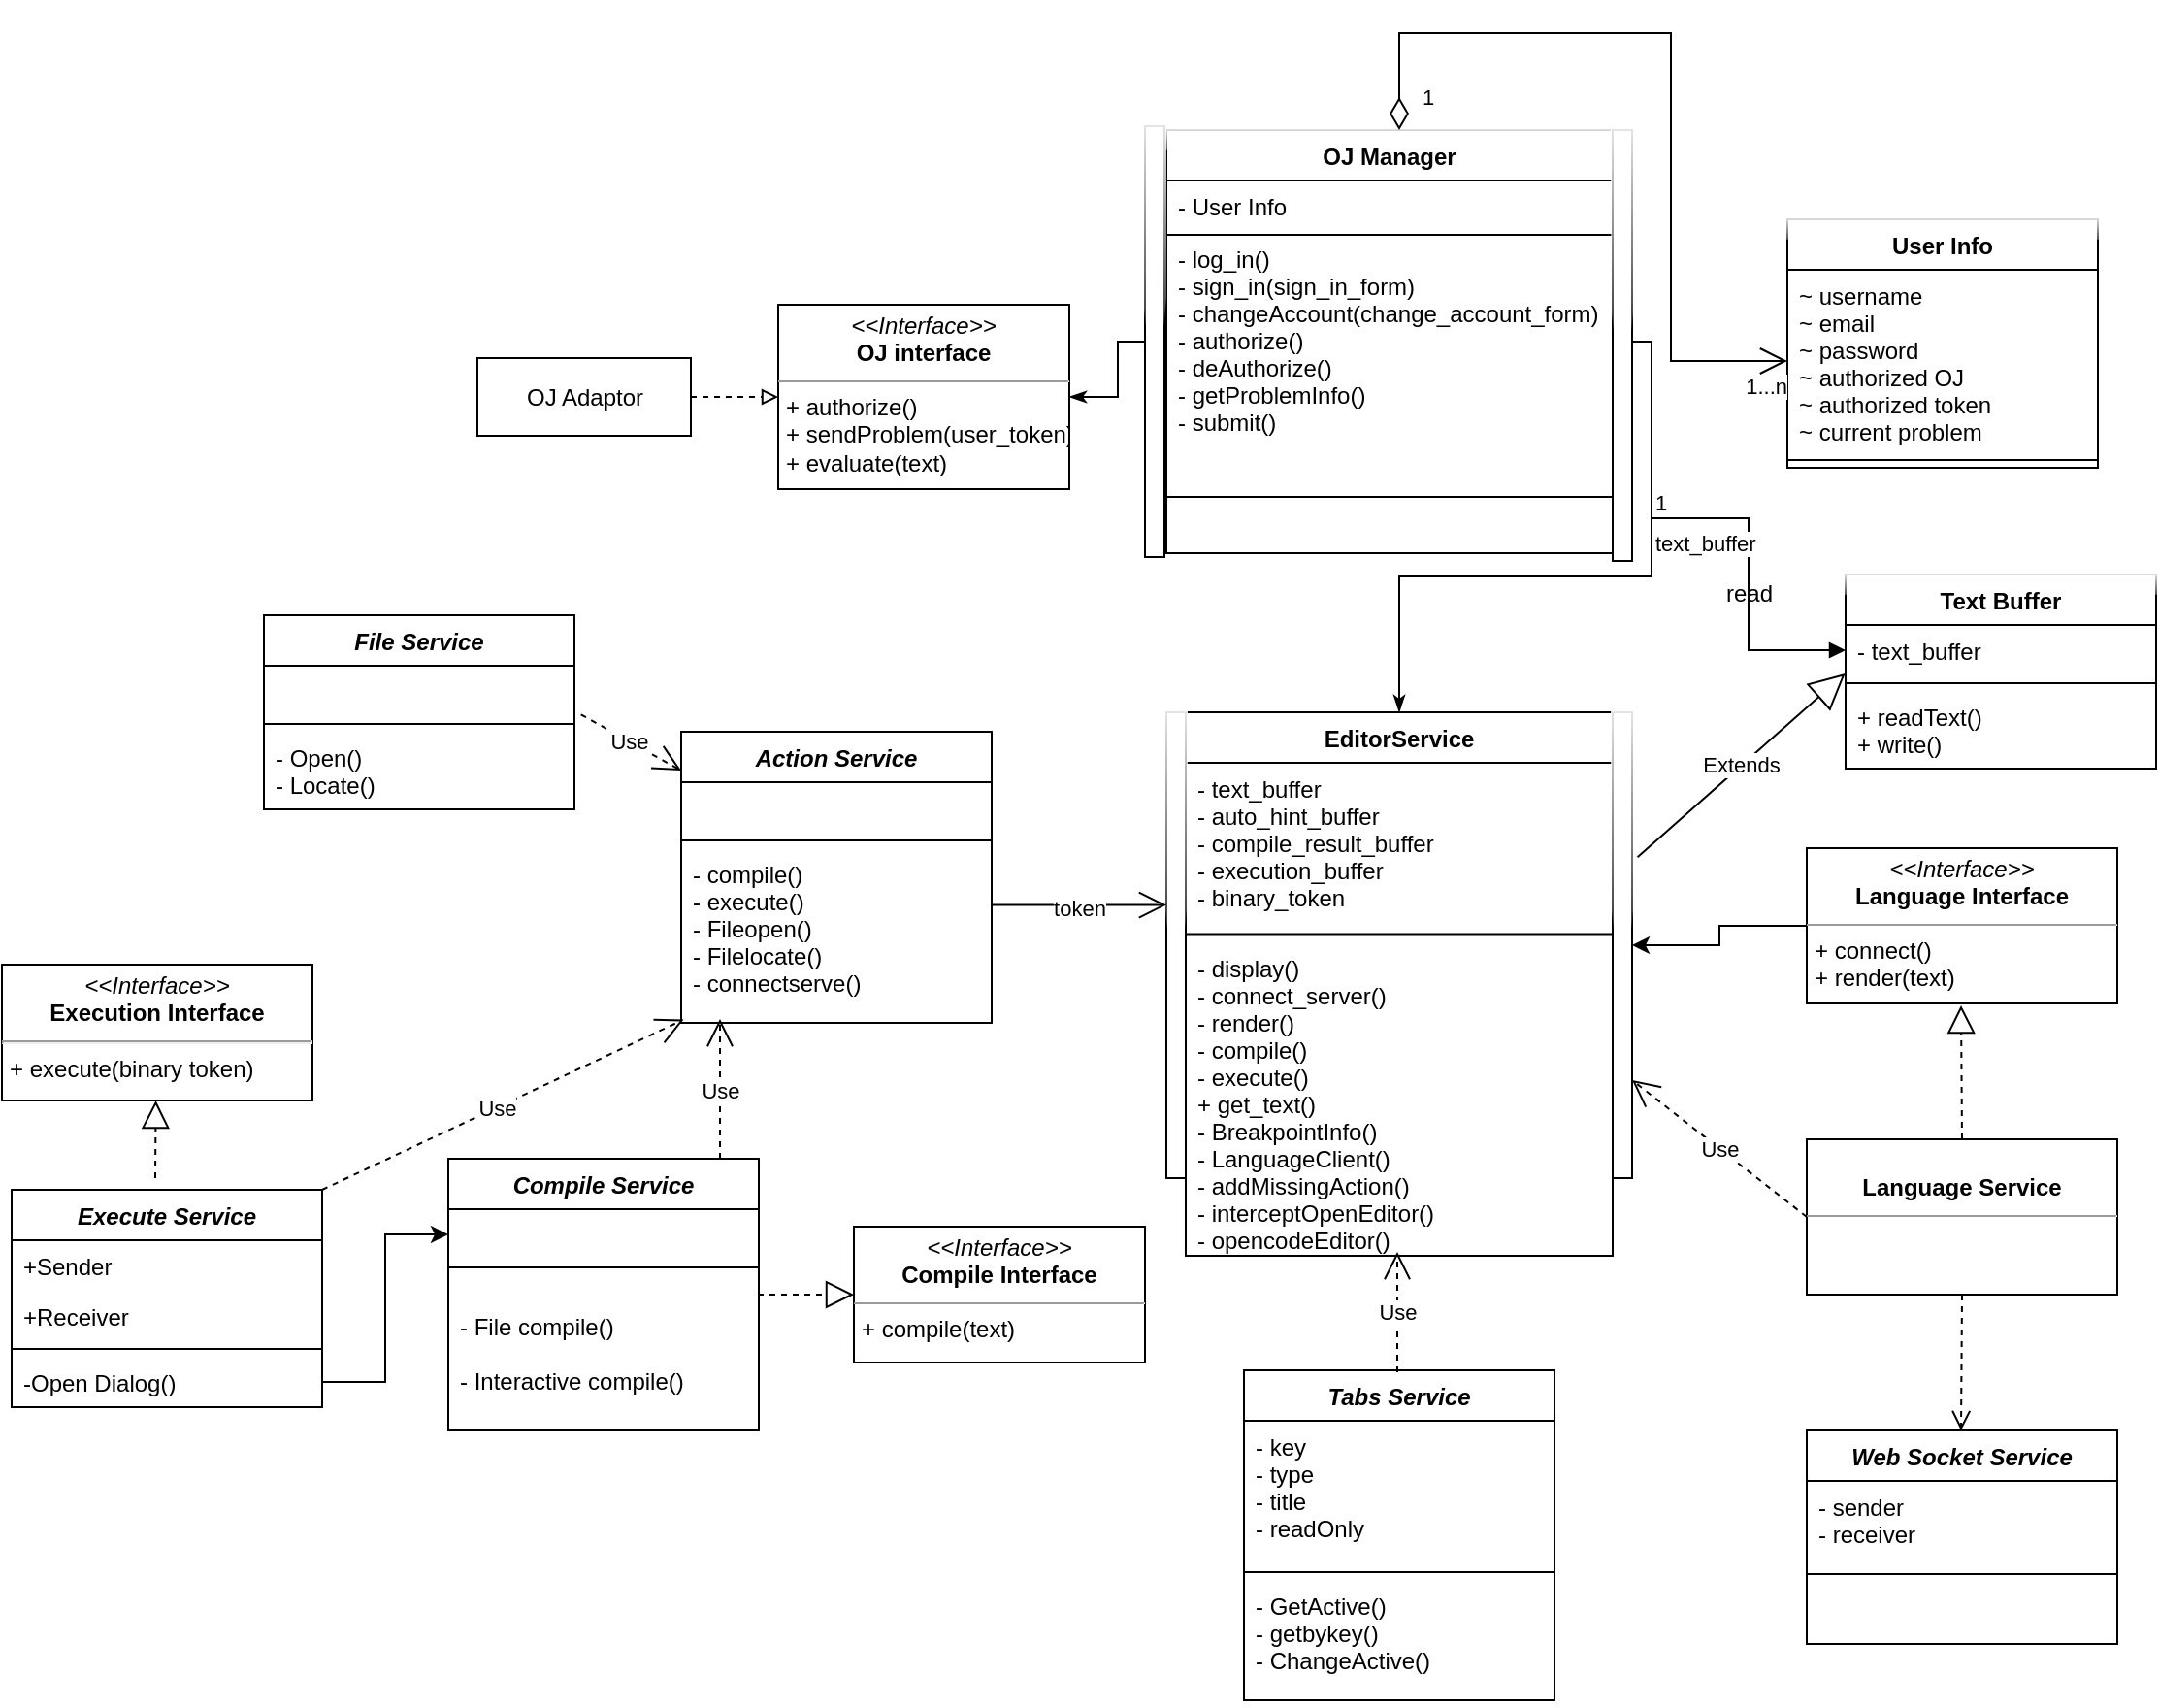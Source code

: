 <mxfile version="15.7.4" type="github">
  <diagram name="Page-1" id="c4acf3e9-155e-7222-9cf6-157b1a14988f">
    <mxGraphModel dx="2333" dy="766" grid="1" gridSize="10" guides="1" tooltips="1" connect="1" arrows="1" fold="1" page="1" pageScale="1" pageWidth="850" pageHeight="1100" background="none" math="0" shadow="0">
      <root>
        <mxCell id="0" />
        <mxCell id="1" parent="0" />
        <mxCell id="tVSR4F9iazNKwAi776XE-37" style="edgeStyle=orthogonalEdgeStyle;rounded=0;orthogonalLoop=1;jettySize=auto;html=1;exitX=1;exitY=0.5;exitDx=0;exitDy=0;dashed=1;endArrow=block;endFill=0;" parent="1" source="tVSR4F9iazNKwAi776XE-25" target="tVSR4F9iazNKwAi776XE-30" edge="1">
          <mxGeometry relative="1" as="geometry" />
        </mxCell>
        <mxCell id="tVSR4F9iazNKwAi776XE-25" value="OJ Adaptor" style="html=1;" parent="1" vertex="1">
          <mxGeometry x="-475" y="197.5" width="110" height="40" as="geometry" />
        </mxCell>
        <mxCell id="tVSR4F9iazNKwAi776XE-30" value="&lt;p style=&quot;margin: 0px ; margin-top: 4px ; text-align: center&quot;&gt;&lt;i&gt;&amp;lt;&amp;lt;Interface&amp;gt;&amp;gt;&lt;/i&gt;&lt;br&gt;&lt;b&gt;OJ interface&lt;/b&gt;&lt;/p&gt;&lt;hr size=&quot;1&quot;&gt;&lt;p style=&quot;margin: 0px ; margin-left: 4px&quot;&gt;+ authorize()&lt;/p&gt;&lt;p style=&quot;margin: 0px ; margin-left: 4px&quot;&gt;+ sendProblem(user_token)&lt;/p&gt;&lt;p style=&quot;margin: 0px ; margin-left: 4px&quot;&gt;+ evaluate(text)&lt;/p&gt;" style="verticalAlign=top;align=left;overflow=fill;fontSize=12;fontFamily=Helvetica;html=1;" parent="1" vertex="1">
          <mxGeometry x="-320" y="170" width="150" height="95" as="geometry" />
        </mxCell>
        <mxCell id="tVSR4F9iazNKwAi776XE-44" style="edgeStyle=orthogonalEdgeStyle;rounded=0;orthogonalLoop=1;jettySize=auto;html=1;exitX=0;exitY=0.5;exitDx=0;exitDy=0;entryX=1;entryY=0.5;entryDx=0;entryDy=0;endArrow=classicThin;endFill=1;" parent="1" source="tVSR4F9iazNKwAi776XE-16" target="tVSR4F9iazNKwAi776XE-30" edge="1">
          <mxGeometry relative="1" as="geometry" />
        </mxCell>
        <mxCell id="tVSR4F9iazNKwAi776XE-50" value="User Info" style="swimlane;fontStyle=1;align=center;verticalAlign=top;childLayout=stackLayout;horizontal=1;startSize=26;horizontalStack=0;resizeParent=1;resizeParentMax=0;resizeLast=0;collapsible=1;marginBottom=0;glass=1;" parent="1" vertex="1">
          <mxGeometry x="200" y="126" width="160" height="128" as="geometry" />
        </mxCell>
        <mxCell id="tVSR4F9iazNKwAi776XE-51" value="~ username&#xa;~ email&#xa;~ password&#xa;~ authorized OJ&#xa;~ authorized token&#xa;~ current problem" style="text;strokeColor=none;fillColor=none;align=left;verticalAlign=top;spacingLeft=4;spacingRight=4;overflow=hidden;rotatable=0;points=[[0,0.5],[1,0.5]];portConstraint=eastwest;glass=1;" parent="tVSR4F9iazNKwAi776XE-50" vertex="1">
          <mxGeometry y="26" width="160" height="94" as="geometry" />
        </mxCell>
        <mxCell id="tVSR4F9iazNKwAi776XE-52" value="" style="line;strokeWidth=1;fillColor=none;align=left;verticalAlign=middle;spacingTop=-1;spacingLeft=3;spacingRight=3;rotatable=0;labelPosition=right;points=[];portConstraint=eastwest;glass=1;" parent="tVSR4F9iazNKwAi776XE-50" vertex="1">
          <mxGeometry y="120" width="160" height="8" as="geometry" />
        </mxCell>
        <mxCell id="tVSR4F9iazNKwAi776XE-56" style="edgeStyle=orthogonalEdgeStyle;rounded=0;orthogonalLoop=1;jettySize=auto;html=1;exitX=1;exitY=0.5;exitDx=0;exitDy=0;endArrow=classicThin;endFill=1;" parent="1" source="tVSR4F9iazNKwAi776XE-16" target="tVSR4F9iazNKwAi776XE-5" edge="1">
          <mxGeometry relative="1" as="geometry" />
        </mxCell>
        <mxCell id="tVSR4F9iazNKwAi776XE-71" value="" style="group" parent="1" vertex="1" connectable="0">
          <mxGeometry x="-120" y="380" width="240" height="290" as="geometry" />
        </mxCell>
        <mxCell id="tVSR4F9iazNKwAi776XE-5" value="EditorService" style="swimlane;fontStyle=1;align=center;verticalAlign=top;childLayout=stackLayout;horizontal=1;startSize=26;horizontalStack=0;resizeParent=1;resizeParentMax=0;resizeLast=0;collapsible=1;marginBottom=0;" parent="tVSR4F9iazNKwAi776XE-71" vertex="1">
          <mxGeometry x="10" width="220" height="280" as="geometry" />
        </mxCell>
        <mxCell id="tVSR4F9iazNKwAi776XE-6" value="- text_buffer&#xa;- auto_hint_buffer&#xa;- compile_result_buffer&#xa;- execution_buffer&#xa;- binary_token" style="text;strokeColor=none;fillColor=none;align=left;verticalAlign=top;spacingLeft=4;spacingRight=4;overflow=hidden;rotatable=0;points=[[0,0.5],[1,0.5]];portConstraint=eastwest;" parent="tVSR4F9iazNKwAi776XE-5" vertex="1">
          <mxGeometry y="26" width="220" height="84" as="geometry" />
        </mxCell>
        <mxCell id="tVSR4F9iazNKwAi776XE-7" value="" style="line;strokeWidth=1;fillColor=none;align=left;verticalAlign=middle;spacingTop=-1;spacingLeft=3;spacingRight=3;rotatable=0;labelPosition=right;points=[];portConstraint=eastwest;" parent="tVSR4F9iazNKwAi776XE-5" vertex="1">
          <mxGeometry y="110" width="220" height="8.5" as="geometry" />
        </mxCell>
        <mxCell id="tVSR4F9iazNKwAi776XE-8" value="- display()&#xa;- connect_server()&#xa;- render()&#xa;- compile()&#xa;- execute()&#xa;+ get_text()&#xa;- BreakpointInfo()&#xa;- LanguageClient()&#xa;- addMissingAction()&#xa;- interceptOpenEditor()&#xa;- opencodeEditor()" style="text;strokeColor=none;fillColor=none;align=left;verticalAlign=top;spacingLeft=4;spacingRight=4;overflow=hidden;rotatable=0;points=[[0,0.5],[1,0.5]];portConstraint=eastwest;" parent="tVSR4F9iazNKwAi776XE-5" vertex="1">
          <mxGeometry y="118.5" width="220" height="161.5" as="geometry" />
        </mxCell>
        <mxCell id="tVSR4F9iazNKwAi776XE-69" value="" style="html=1;points=[];perimeter=orthogonalPerimeter;glass=1;verticalAlign=middle;" parent="tVSR4F9iazNKwAi776XE-71" vertex="1">
          <mxGeometry width="10" height="240" as="geometry" />
        </mxCell>
        <mxCell id="tVSR4F9iazNKwAi776XE-70" value="" style="html=1;points=[];perimeter=orthogonalPerimeter;glass=1;verticalAlign=middle;" parent="tVSR4F9iazNKwAi776XE-71" vertex="1">
          <mxGeometry x="230" width="10" height="240" as="geometry" />
        </mxCell>
        <mxCell id="tVSR4F9iazNKwAi776XE-75" value="" style="group" parent="1" vertex="1" connectable="0">
          <mxGeometry x="-131" y="78" width="251" height="224" as="geometry" />
        </mxCell>
        <mxCell id="tVSR4F9iazNKwAi776XE-13" value="OJ Manager" style="swimlane;fontStyle=1;align=center;verticalAlign=top;childLayout=stackLayout;horizontal=1;startSize=26;horizontalStack=0;resizeParent=1;resizeParentMax=0;resizeLast=0;collapsible=1;marginBottom=0;glass=1;" parent="tVSR4F9iazNKwAi776XE-75" vertex="1">
          <mxGeometry x="11" y="2" width="230" height="218" as="geometry" />
        </mxCell>
        <mxCell id="tVSR4F9iazNKwAi776XE-14" value="- User Info " style="text;strokeColor=none;fillColor=none;align=left;verticalAlign=top;spacingLeft=4;spacingRight=4;overflow=hidden;rotatable=0;points=[[0,0.5],[1,0.5]];portConstraint=eastwest;" parent="tVSR4F9iazNKwAi776XE-13" vertex="1">
          <mxGeometry y="26" width="230" height="24" as="geometry" />
        </mxCell>
        <mxCell id="tVSR4F9iazNKwAi776XE-15" value="" style="line;strokeWidth=1;fillColor=none;align=left;verticalAlign=middle;spacingTop=-1;spacingLeft=3;spacingRight=3;rotatable=0;labelPosition=right;points=[];portConstraint=eastwest;" parent="tVSR4F9iazNKwAi776XE-13" vertex="1">
          <mxGeometry y="50" width="230" height="8" as="geometry" />
        </mxCell>
        <mxCell id="tVSR4F9iazNKwAi776XE-16" value="- log_in()&#xa;- sign_in(sign_in_form)&#xa;- changeAccount(change_account_form)&#xa;- authorize()&#xa;- deAuthorize()&#xa;- getProblemInfo()&#xa;- submit()&#xa;- display()" style="text;strokeColor=none;fillColor=none;align=left;verticalAlign=middle;spacingLeft=4;spacingRight=4;overflow=hidden;rotatable=0;points=[[0,0.5],[1,0.5]];portConstraint=eastwest;" parent="tVSR4F9iazNKwAi776XE-13" vertex="1">
          <mxGeometry y="58" width="230" height="102" as="geometry" />
        </mxCell>
        <mxCell id="tVSR4F9iazNKwAi776XE-60" value="" style="line;strokeWidth=1;fillColor=none;align=left;verticalAlign=middle;spacingTop=-1;spacingLeft=3;spacingRight=3;rotatable=0;labelPosition=right;points=[];portConstraint=eastwest;glass=1;" parent="tVSR4F9iazNKwAi776XE-13" vertex="1">
          <mxGeometry y="160" width="230" height="58" as="geometry" />
        </mxCell>
        <mxCell id="tVSR4F9iazNKwAi776XE-72" value="" style="html=1;points=[];perimeter=orthogonalPerimeter;glass=1;verticalAlign=middle;" parent="tVSR4F9iazNKwAi776XE-75" vertex="1">
          <mxGeometry width="10" height="222" as="geometry" />
        </mxCell>
        <mxCell id="tVSR4F9iazNKwAi776XE-73" value="" style="html=1;points=[];perimeter=orthogonalPerimeter;glass=1;verticalAlign=middle;" parent="tVSR4F9iazNKwAi776XE-75" vertex="1">
          <mxGeometry x="241" y="2" width="10" height="222" as="geometry" />
        </mxCell>
        <mxCell id="jlhTubElEdLQrutXq7Bg-2" value="" style="endArrow=open;html=1;endSize=12;startArrow=diamondThin;startSize=14;startFill=0;edgeStyle=orthogonalEdgeStyle;rounded=0;entryX=0;entryY=0.5;entryDx=0;entryDy=0;" parent="1" target="tVSR4F9iazNKwAi776XE-51" edge="1">
          <mxGeometry relative="1" as="geometry">
            <mxPoint y="80" as="sourcePoint" />
            <mxPoint x="-170" y="340" as="targetPoint" />
            <Array as="points">
              <mxPoint y="30" />
              <mxPoint x="140" y="30" />
              <mxPoint x="140" y="199" />
            </Array>
          </mxGeometry>
        </mxCell>
        <mxCell id="jlhTubElEdLQrutXq7Bg-3" value="1" style="edgeLabel;resizable=0;html=1;align=left;verticalAlign=top;glass=1;" parent="jlhTubElEdLQrutXq7Bg-2" connectable="0" vertex="1">
          <mxGeometry x="-1" relative="1" as="geometry">
            <mxPoint x="10" y="-30" as="offset" />
          </mxGeometry>
        </mxCell>
        <mxCell id="jlhTubElEdLQrutXq7Bg-4" value="1...n" style="edgeLabel;resizable=0;html=1;align=right;verticalAlign=top;glass=1;" parent="jlhTubElEdLQrutXq7Bg-2" connectable="0" vertex="1">
          <mxGeometry x="1" relative="1" as="geometry" />
        </mxCell>
        <mxCell id="faGFXYO3NY95E5Bay46V-3" value="Compile Service" style="swimlane;fontStyle=3;align=center;verticalAlign=top;childLayout=stackLayout;horizontal=1;startSize=26;horizontalStack=0;resizeParent=1;resizeLast=0;collapsible=1;marginBottom=0;rounded=0;shadow=0;strokeWidth=1;fontSize=12;" parent="1" vertex="1">
          <mxGeometry x="-490" y="610" width="160" height="140" as="geometry">
            <mxRectangle x="230" y="140" width="160" height="26" as="alternateBounds" />
          </mxGeometry>
        </mxCell>
        <mxCell id="faGFXYO3NY95E5Bay46V-4" value=" " style="text;align=left;verticalAlign=top;spacingLeft=4;spacingRight=4;overflow=hidden;rotatable=0;points=[[0,0.5],[1,0.5]];portConstraint=eastwest;fontSize=12;" parent="faGFXYO3NY95E5Bay46V-3" vertex="1">
          <mxGeometry y="26" width="160" height="26" as="geometry" />
        </mxCell>
        <mxCell id="faGFXYO3NY95E5Bay46V-5" value="" style="line;html=1;strokeWidth=1;align=left;verticalAlign=middle;spacingTop=-1;spacingLeft=3;spacingRight=3;rotatable=0;labelPosition=right;points=[];portConstraint=eastwest;fontSize=12;" parent="faGFXYO3NY95E5Bay46V-3" vertex="1">
          <mxGeometry y="52" width="160" height="8" as="geometry" />
        </mxCell>
        <mxCell id="faGFXYO3NY95E5Bay46V-6" value="- File compile()&#xa;&#xa;- Interactive compile()" style="text;align=left;verticalAlign=middle;spacingLeft=4;spacingRight=4;overflow=hidden;rotatable=0;points=[[0,0.5],[1,0.5]];portConstraint=eastwest;fontSize=12;" parent="faGFXYO3NY95E5Bay46V-3" vertex="1">
          <mxGeometry y="60" width="160" height="80" as="geometry" />
        </mxCell>
        <mxCell id="faGFXYO3NY95E5Bay46V-8" value="Execute Service" style="swimlane;fontStyle=3;align=center;verticalAlign=top;childLayout=stackLayout;horizontal=1;startSize=26;horizontalStack=0;resizeParent=1;resizeLast=0;collapsible=1;marginBottom=0;rounded=0;shadow=0;strokeWidth=1;fontSize=12;" parent="1" vertex="1">
          <mxGeometry x="-715" y="626" width="160" height="112" as="geometry">
            <mxRectangle x="230" y="140" width="160" height="26" as="alternateBounds" />
          </mxGeometry>
        </mxCell>
        <mxCell id="faGFXYO3NY95E5Bay46V-9" value="+Sender" style="text;align=left;verticalAlign=top;spacingLeft=4;spacingRight=4;overflow=hidden;rotatable=0;points=[[0,0.5],[1,0.5]];portConstraint=eastwest;fontSize=12;" parent="faGFXYO3NY95E5Bay46V-8" vertex="1">
          <mxGeometry y="26" width="160" height="26" as="geometry" />
        </mxCell>
        <mxCell id="faGFXYO3NY95E5Bay46V-10" value="+Receiver" style="text;align=left;verticalAlign=top;spacingLeft=4;spacingRight=4;overflow=hidden;rotatable=0;points=[[0,0.5],[1,0.5]];portConstraint=eastwest;rounded=0;shadow=0;html=0;fontSize=12;" parent="faGFXYO3NY95E5Bay46V-8" vertex="1">
          <mxGeometry y="52" width="160" height="26" as="geometry" />
        </mxCell>
        <mxCell id="faGFXYO3NY95E5Bay46V-11" value="" style="line;html=1;strokeWidth=1;align=left;verticalAlign=middle;spacingTop=-1;spacingLeft=3;spacingRight=3;rotatable=0;labelPosition=right;points=[];portConstraint=eastwest;fontSize=12;" parent="faGFXYO3NY95E5Bay46V-8" vertex="1">
          <mxGeometry y="78" width="160" height="8" as="geometry" />
        </mxCell>
        <mxCell id="faGFXYO3NY95E5Bay46V-12" value="-Open Dialog()" style="text;align=left;verticalAlign=top;spacingLeft=4;spacingRight=4;overflow=hidden;rotatable=0;points=[[0,0.5],[1,0.5]];portConstraint=eastwest;fontSize=12;" parent="faGFXYO3NY95E5Bay46V-8" vertex="1">
          <mxGeometry y="86" width="160" height="26" as="geometry" />
        </mxCell>
        <mxCell id="faGFXYO3NY95E5Bay46V-13" value="" style="endArrow=block;dashed=1;endFill=0;endSize=12;html=1;fontSize=12;" parent="1" edge="1">
          <mxGeometry width="160" relative="1" as="geometry">
            <mxPoint x="-641" y="620" as="sourcePoint" />
            <mxPoint x="-640.71" y="580" as="targetPoint" />
            <Array as="points" />
          </mxGeometry>
        </mxCell>
        <mxCell id="faGFXYO3NY95E5Bay46V-14" value="&lt;p style=&quot;margin: 4px 0px 0px ; text-align: center ; font-size: 12px&quot;&gt;&lt;i style=&quot;font-size: 12px&quot;&gt;&amp;lt;&amp;lt;Interface&amp;gt;&amp;gt;&lt;/i&gt;&lt;br style=&quot;font-size: 12px&quot;&gt;&lt;b style=&quot;font-size: 12px&quot;&gt;Execution Interface&lt;/b&gt;&lt;/p&gt;&lt;hr style=&quot;font-size: 12px&quot;&gt;&lt;p style=&quot;margin: 0px 0px 0px 4px ; font-size: 12px&quot;&gt;+ execute(binary token)&lt;br&gt;&lt;/p&gt;" style="verticalAlign=top;align=left;overflow=fill;fontSize=12;fontFamily=Helvetica;html=1;" parent="1" vertex="1">
          <mxGeometry x="-720" y="510" width="160" height="70" as="geometry" />
        </mxCell>
        <mxCell id="faGFXYO3NY95E5Bay46V-17" value="Web Socket Service" style="swimlane;fontStyle=3;align=center;verticalAlign=top;childLayout=stackLayout;horizontal=1;startSize=26;horizontalStack=0;resizeParent=1;resizeLast=0;collapsible=1;marginBottom=0;rounded=0;shadow=0;strokeWidth=1;fontSize=12;" parent="1" vertex="1">
          <mxGeometry x="210" y="750" width="160" height="110" as="geometry">
            <mxRectangle x="230" y="140" width="160" height="26" as="alternateBounds" />
          </mxGeometry>
        </mxCell>
        <mxCell id="faGFXYO3NY95E5Bay46V-18" value="- sender&#xa;- receiver&#xa;" style="text;align=left;verticalAlign=top;spacingLeft=4;spacingRight=4;overflow=hidden;rotatable=0;points=[[0,0.5],[1,0.5]];portConstraint=eastwest;fontSize=12;" parent="faGFXYO3NY95E5Bay46V-17" vertex="1">
          <mxGeometry y="26" width="160" height="44" as="geometry" />
        </mxCell>
        <mxCell id="faGFXYO3NY95E5Bay46V-19" value="" style="line;html=1;strokeWidth=1;align=left;verticalAlign=middle;spacingTop=-1;spacingLeft=3;spacingRight=3;rotatable=0;labelPosition=right;points=[];portConstraint=eastwest;fontSize=12;" parent="faGFXYO3NY95E5Bay46V-17" vertex="1">
          <mxGeometry y="70" width="160" height="8" as="geometry" />
        </mxCell>
        <mxCell id="Z0xy5dgiEV_JfPnE8OX9-5" value="" style="edgeStyle=orthogonalEdgeStyle;rounded=0;orthogonalLoop=1;jettySize=auto;html=1;" edge="1" parent="1" source="faGFXYO3NY95E5Bay46V-20" target="tVSR4F9iazNKwAi776XE-70">
          <mxGeometry relative="1" as="geometry" />
        </mxCell>
        <mxCell id="faGFXYO3NY95E5Bay46V-20" value="&lt;p style=&quot;margin: 0px ; margin-top: 4px ; text-align: center&quot;&gt;&lt;i&gt;&amp;lt;&amp;lt;Interface&amp;gt;&amp;gt;&lt;/i&gt;&lt;br&gt;&lt;b&gt;Language Interface&lt;/b&gt;&lt;/p&gt;&lt;hr size=&quot;1&quot;&gt;&lt;p style=&quot;margin: 0px 0px 0px 4px&quot;&gt;+ connect()&lt;/p&gt;&lt;p style=&quot;margin: 0px 0px 0px 4px&quot;&gt;+ render(text)&lt;/p&gt;" style="verticalAlign=top;align=left;overflow=fill;fontSize=12;fontFamily=Helvetica;html=1;" parent="1" vertex="1">
          <mxGeometry x="210" y="450" width="160" height="80" as="geometry" />
        </mxCell>
        <mxCell id="faGFXYO3NY95E5Bay46V-21" value="&lt;p style=&quot;margin: 0px ; margin-top: 4px ; text-align: center&quot;&gt;&lt;br&gt;&lt;b&gt;Language Service&lt;/b&gt;&lt;/p&gt;&lt;hr size=&quot;1&quot;&gt;&lt;p style=&quot;margin: 0px ; margin-left: 4px&quot;&gt;&lt;br&gt;&lt;/p&gt;&lt;p style=&quot;margin: 0px ; margin-left: 4px&quot;&gt;&lt;br&gt;&lt;/p&gt;" style="verticalAlign=top;align=left;overflow=fill;fontSize=12;fontFamily=Helvetica;html=1;" parent="1" vertex="1">
          <mxGeometry x="210" y="600" width="160" height="80" as="geometry" />
        </mxCell>
        <mxCell id="faGFXYO3NY95E5Bay46V-22" value="" style="html=1;verticalAlign=bottom;endArrow=open;dashed=1;endSize=8;fontSize=12;exitX=0.5;exitY=1;exitDx=0;exitDy=0;" parent="1" source="faGFXYO3NY95E5Bay46V-21" edge="1">
          <mxGeometry relative="1" as="geometry">
            <mxPoint x="290.5" y="710" as="sourcePoint" />
            <mxPoint x="289.5" y="750" as="targetPoint" />
            <Array as="points" />
          </mxGeometry>
        </mxCell>
        <mxCell id="faGFXYO3NY95E5Bay46V-23" value="" style="endArrow=block;dashed=1;endFill=0;endSize=12;html=1;fontSize=12;exitX=0.5;exitY=0;exitDx=0;exitDy=0;" parent="1" source="faGFXYO3NY95E5Bay46V-21" edge="1">
          <mxGeometry width="160" relative="1" as="geometry">
            <mxPoint x="290.5" y="570" as="sourcePoint" />
            <mxPoint x="289.5" y="531" as="targetPoint" />
          </mxGeometry>
        </mxCell>
        <mxCell id="faGFXYO3NY95E5Bay46V-25" value="Tabs Service" style="swimlane;fontStyle=3;align=center;verticalAlign=top;childLayout=stackLayout;horizontal=1;startSize=26;horizontalStack=0;resizeParent=1;resizeLast=0;collapsible=1;marginBottom=0;rounded=0;shadow=0;strokeWidth=1;fontSize=12;" parent="1" vertex="1">
          <mxGeometry x="-80" y="719" width="160" height="170" as="geometry">
            <mxRectangle x="230" y="140" width="160" height="26" as="alternateBounds" />
          </mxGeometry>
        </mxCell>
        <mxCell id="faGFXYO3NY95E5Bay46V-26" value="- key&#xa;- type&#xa;- title&#xa;- readOnly" style="text;align=left;verticalAlign=top;spacingLeft=4;spacingRight=4;overflow=hidden;rotatable=0;points=[[0,0.5],[1,0.5]];portConstraint=eastwest;fontSize=12;" parent="faGFXYO3NY95E5Bay46V-25" vertex="1">
          <mxGeometry y="26" width="160" height="74" as="geometry" />
        </mxCell>
        <mxCell id="faGFXYO3NY95E5Bay46V-27" value="" style="line;html=1;strokeWidth=1;align=left;verticalAlign=middle;spacingTop=-1;spacingLeft=3;spacingRight=3;rotatable=0;labelPosition=right;points=[];portConstraint=eastwest;fontSize=12;" parent="faGFXYO3NY95E5Bay46V-25" vertex="1">
          <mxGeometry y="100" width="160" height="8" as="geometry" />
        </mxCell>
        <mxCell id="faGFXYO3NY95E5Bay46V-28" value="- GetActive()&#xa;- getbykey()&#xa;- ChangeActive()" style="text;align=left;verticalAlign=top;spacingLeft=4;spacingRight=4;overflow=hidden;rotatable=0;points=[[0,0.5],[1,0.5]];portConstraint=eastwest;fontSize=12;" parent="faGFXYO3NY95E5Bay46V-25" vertex="1">
          <mxGeometry y="108" width="160" height="62" as="geometry" />
        </mxCell>
        <mxCell id="faGFXYO3NY95E5Bay46V-31" value="File Service" style="swimlane;fontStyle=3;align=center;verticalAlign=top;childLayout=stackLayout;horizontal=1;startSize=26;horizontalStack=0;resizeParent=1;resizeLast=0;collapsible=1;marginBottom=0;rounded=0;shadow=0;strokeWidth=1;fontSize=12;" parent="1" vertex="1">
          <mxGeometry x="-585" y="330" width="160" height="100" as="geometry">
            <mxRectangle x="230" y="140" width="160" height="26" as="alternateBounds" />
          </mxGeometry>
        </mxCell>
        <mxCell id="faGFXYO3NY95E5Bay46V-32" value=" " style="text;align=left;verticalAlign=top;spacingLeft=4;spacingRight=4;overflow=hidden;rotatable=0;points=[[0,0.5],[1,0.5]];portConstraint=eastwest;fontSize=12;" parent="faGFXYO3NY95E5Bay46V-31" vertex="1">
          <mxGeometry y="26" width="160" height="26" as="geometry" />
        </mxCell>
        <mxCell id="faGFXYO3NY95E5Bay46V-33" value="" style="line;html=1;strokeWidth=1;align=left;verticalAlign=middle;spacingTop=-1;spacingLeft=3;spacingRight=3;rotatable=0;labelPosition=right;points=[];portConstraint=eastwest;fontSize=12;" parent="faGFXYO3NY95E5Bay46V-31" vertex="1">
          <mxGeometry y="52" width="160" height="8" as="geometry" />
        </mxCell>
        <mxCell id="faGFXYO3NY95E5Bay46V-34" value="- Open()&#xa;- Locate()" style="text;align=left;verticalAlign=top;spacingLeft=4;spacingRight=4;overflow=hidden;rotatable=0;points=[[0,0.5],[1,0.5]];portConstraint=eastwest;fontSize=12;" parent="faGFXYO3NY95E5Bay46V-31" vertex="1">
          <mxGeometry y="60" width="160" height="40" as="geometry" />
        </mxCell>
        <mxCell id="faGFXYO3NY95E5Bay46V-36" value="&lt;p style=&quot;margin: 0px ; margin-top: 4px ; text-align: center&quot;&gt;&lt;i&gt;&amp;lt;&amp;lt;Interface&amp;gt;&amp;gt;&lt;/i&gt;&lt;br&gt;&lt;b&gt;Compile Interface&lt;/b&gt;&lt;/p&gt;&lt;hr size=&quot;1&quot;&gt;&lt;p style=&quot;margin: 0px ; margin-left: 4px&quot;&gt;+ compile(text)&lt;/p&gt;&lt;p style=&quot;margin: 0px ; margin-left: 4px&quot;&gt;&lt;br&gt;&lt;/p&gt;" style="verticalAlign=top;align=left;overflow=fill;fontSize=12;fontFamily=Helvetica;html=1;" parent="1" vertex="1">
          <mxGeometry x="-281" y="645" width="150" height="70" as="geometry" />
        </mxCell>
        <mxCell id="yHNNJBOxuJklAPtwvvFz-4" value="Use" style="endArrow=open;endSize=12;dashed=1;html=1;exitX=0;exitY=0.5;exitDx=0;exitDy=0;" parent="1" source="faGFXYO3NY95E5Bay46V-21" edge="1">
          <mxGeometry width="160" relative="1" as="geometry">
            <mxPoint x="250" y="569.5" as="sourcePoint" />
            <mxPoint x="120" y="569.5" as="targetPoint" />
          </mxGeometry>
        </mxCell>
        <mxCell id="yHNNJBOxuJklAPtwvvFz-9" value="Text Buffer" style="swimlane;fontStyle=1;align=center;verticalAlign=top;childLayout=stackLayout;horizontal=1;startSize=26;horizontalStack=0;resizeParent=1;resizeParentMax=0;resizeLast=0;collapsible=1;marginBottom=0;glass=1;" parent="1" vertex="1">
          <mxGeometry x="230" y="309" width="160" height="100" as="geometry" />
        </mxCell>
        <mxCell id="yHNNJBOxuJklAPtwvvFz-10" value="- text_buffer" style="text;strokeColor=none;fillColor=none;align=left;verticalAlign=top;spacingLeft=4;spacingRight=4;overflow=hidden;rotatable=0;points=[[0,0.5],[1,0.5]];portConstraint=eastwest;glass=1;" parent="yHNNJBOxuJklAPtwvvFz-9" vertex="1">
          <mxGeometry y="26" width="160" height="26" as="geometry" />
        </mxCell>
        <mxCell id="yHNNJBOxuJklAPtwvvFz-11" value="" style="line;strokeWidth=1;fillColor=none;align=left;verticalAlign=middle;spacingTop=-1;spacingLeft=3;spacingRight=3;rotatable=0;labelPosition=right;points=[];portConstraint=eastwest;glass=1;" parent="yHNNJBOxuJklAPtwvvFz-9" vertex="1">
          <mxGeometry y="52" width="160" height="8" as="geometry" />
        </mxCell>
        <mxCell id="yHNNJBOxuJklAPtwvvFz-12" value="+ readText()&#xa;+ write()" style="text;strokeColor=none;fillColor=none;align=left;verticalAlign=top;spacingLeft=4;spacingRight=4;overflow=hidden;rotatable=0;points=[[0,0.5],[1,0.5]];portConstraint=eastwest;glass=1;" parent="yHNNJBOxuJklAPtwvvFz-9" vertex="1">
          <mxGeometry y="60" width="160" height="40" as="geometry" />
        </mxCell>
        <mxCell id="yHNNJBOxuJklAPtwvvFz-13" value="Extends" style="endArrow=block;endSize=16;endFill=0;html=1;rounded=0;entryX=-0.001;entryY=0.962;entryDx=0;entryDy=0;entryPerimeter=0;exitX=1.28;exitY=0.311;exitDx=0;exitDy=0;exitPerimeter=0;" parent="1" source="tVSR4F9iazNKwAi776XE-70" target="yHNNJBOxuJklAPtwvvFz-10" edge="1">
          <mxGeometry width="160" relative="1" as="geometry">
            <mxPoint x="130" y="449" as="sourcePoint" />
            <mxPoint x="290" y="449" as="targetPoint" />
          </mxGeometry>
        </mxCell>
        <mxCell id="yHNNJBOxuJklAPtwvvFz-14" value="text_buffer" style="endArrow=block;endFill=1;html=1;edgeStyle=orthogonalEdgeStyle;align=left;verticalAlign=top;rounded=0;entryX=0;entryY=0.5;entryDx=0;entryDy=0;" parent="1" target="yHNNJBOxuJklAPtwvvFz-10" edge="1">
          <mxGeometry x="-1" relative="1" as="geometry">
            <mxPoint x="130" y="280" as="sourcePoint" />
            <mxPoint x="280.04" y="279.625" as="targetPoint" />
            <Array as="points">
              <mxPoint x="180" y="280" />
              <mxPoint x="180" y="348" />
            </Array>
          </mxGeometry>
        </mxCell>
        <mxCell id="yHNNJBOxuJklAPtwvvFz-15" value="1" style="edgeLabel;resizable=0;html=1;align=left;verticalAlign=bottom;glass=1;" parent="yHNNJBOxuJklAPtwvvFz-14" connectable="0" vertex="1">
          <mxGeometry x="-1" relative="1" as="geometry" />
        </mxCell>
        <mxCell id="yHNNJBOxuJklAPtwvvFz-16" value="read" style="text;html=1;align=center;verticalAlign=middle;resizable=0;points=[];autosize=1;strokeColor=none;fillColor=none;" parent="1" vertex="1">
          <mxGeometry x="160" y="309" width="40" height="20" as="geometry" />
        </mxCell>
        <mxCell id="Z0xy5dgiEV_JfPnE8OX9-1" value="Action Service" style="swimlane;fontStyle=3;align=center;verticalAlign=top;childLayout=stackLayout;horizontal=1;startSize=26;horizontalStack=0;resizeParent=1;resizeLast=0;collapsible=1;marginBottom=0;rounded=0;shadow=0;strokeWidth=1;fontSize=12;" vertex="1" parent="1">
          <mxGeometry x="-370" y="390" width="160" height="150" as="geometry">
            <mxRectangle x="230" y="140" width="160" height="26" as="alternateBounds" />
          </mxGeometry>
        </mxCell>
        <mxCell id="Z0xy5dgiEV_JfPnE8OX9-2" value=" " style="text;align=left;verticalAlign=top;spacingLeft=4;spacingRight=4;overflow=hidden;rotatable=0;points=[[0,0.5],[1,0.5]];portConstraint=eastwest;fontSize=12;" vertex="1" parent="Z0xy5dgiEV_JfPnE8OX9-1">
          <mxGeometry y="26" width="160" height="26" as="geometry" />
        </mxCell>
        <mxCell id="Z0xy5dgiEV_JfPnE8OX9-3" value="" style="line;html=1;strokeWidth=1;align=left;verticalAlign=middle;spacingTop=-1;spacingLeft=3;spacingRight=3;rotatable=0;labelPosition=right;points=[];portConstraint=eastwest;fontSize=12;" vertex="1" parent="Z0xy5dgiEV_JfPnE8OX9-1">
          <mxGeometry y="52" width="160" height="8" as="geometry" />
        </mxCell>
        <mxCell id="Z0xy5dgiEV_JfPnE8OX9-4" value="- compile()&#xa;- execute()&#xa;- Fileopen()&#xa;- Filelocate()&#xa;- connectserve()" style="text;align=left;verticalAlign=top;spacingLeft=4;spacingRight=4;overflow=hidden;rotatable=0;points=[[0,0.5],[1,0.5]];portConstraint=eastwest;fontSize=12;" vertex="1" parent="Z0xy5dgiEV_JfPnE8OX9-1">
          <mxGeometry y="60" width="160" height="90" as="geometry" />
        </mxCell>
        <mxCell id="Z0xy5dgiEV_JfPnE8OX9-6" value="Use" style="endArrow=open;endSize=12;dashed=1;html=1;" edge="1" parent="1">
          <mxGeometry width="160" relative="1" as="geometry">
            <mxPoint x="-1" y="720" as="sourcePoint" />
            <mxPoint x="-1" y="658" as="targetPoint" />
          </mxGeometry>
        </mxCell>
        <mxCell id="Z0xy5dgiEV_JfPnE8OX9-7" value="" style="endArrow=open;endFill=1;endSize=12;html=1;rounded=0;" edge="1" parent="1">
          <mxGeometry width="160" relative="1" as="geometry">
            <mxPoint x="-210" y="479.29" as="sourcePoint" />
            <mxPoint x="-120" y="479.29" as="targetPoint" />
          </mxGeometry>
        </mxCell>
        <mxCell id="Z0xy5dgiEV_JfPnE8OX9-8" value="token" style="edgeLabel;html=1;align=center;verticalAlign=middle;resizable=0;points=[];" vertex="1" connectable="0" parent="Z0xy5dgiEV_JfPnE8OX9-7">
          <mxGeometry x="-0.474" y="-2" relative="1" as="geometry">
            <mxPoint x="21" y="-1" as="offset" />
          </mxGeometry>
        </mxCell>
        <mxCell id="Z0xy5dgiEV_JfPnE8OX9-9" value="" style="endArrow=block;dashed=1;endFill=0;endSize=12;html=1;fontSize=12;" edge="1" parent="1">
          <mxGeometry width="160" relative="1" as="geometry">
            <mxPoint x="-330.5" y="680" as="sourcePoint" />
            <mxPoint x="-281" y="680" as="targetPoint" />
          </mxGeometry>
        </mxCell>
        <mxCell id="Z0xy5dgiEV_JfPnE8OX9-10" value="Use" style="endArrow=open;endSize=12;dashed=1;html=1;" edge="1" parent="1">
          <mxGeometry x="-0.032" width="160" relative="1" as="geometry">
            <mxPoint x="-350" y="610" as="sourcePoint" />
            <mxPoint x="-350" y="538" as="targetPoint" />
            <mxPoint as="offset" />
          </mxGeometry>
        </mxCell>
        <mxCell id="Z0xy5dgiEV_JfPnE8OX9-12" style="edgeStyle=orthogonalEdgeStyle;rounded=0;orthogonalLoop=1;jettySize=auto;html=1;exitX=1;exitY=0.5;exitDx=0;exitDy=0;entryX=0;entryY=0.5;entryDx=0;entryDy=0;" edge="1" parent="1" source="faGFXYO3NY95E5Bay46V-12" target="faGFXYO3NY95E5Bay46V-4">
          <mxGeometry relative="1" as="geometry" />
        </mxCell>
        <mxCell id="Z0xy5dgiEV_JfPnE8OX9-14" value="Use" style="endArrow=open;endSize=12;dashed=1;html=1;entryX=0.008;entryY=0.981;entryDx=0;entryDy=0;entryPerimeter=0;exitX=1;exitY=0;exitDx=0;exitDy=0;" edge="1" parent="1" source="faGFXYO3NY95E5Bay46V-8" target="Z0xy5dgiEV_JfPnE8OX9-4">
          <mxGeometry x="-0.032" width="160" relative="1" as="geometry">
            <mxPoint x="-530" y="622" as="sourcePoint" />
            <mxPoint x="-530" y="550" as="targetPoint" />
            <mxPoint as="offset" />
          </mxGeometry>
        </mxCell>
        <mxCell id="Z0xy5dgiEV_JfPnE8OX9-15" value="Use" style="endArrow=open;endSize=12;dashed=1;html=1;exitX=1.021;exitY=0.967;exitDx=0;exitDy=0;exitPerimeter=0;" edge="1" parent="1" source="faGFXYO3NY95E5Bay46V-32">
          <mxGeometry x="-0.032" width="160" relative="1" as="geometry">
            <mxPoint x="-430" y="410" as="sourcePoint" />
            <mxPoint x="-370" y="410" as="targetPoint" />
            <mxPoint as="offset" />
          </mxGeometry>
        </mxCell>
      </root>
    </mxGraphModel>
  </diagram>
</mxfile>
